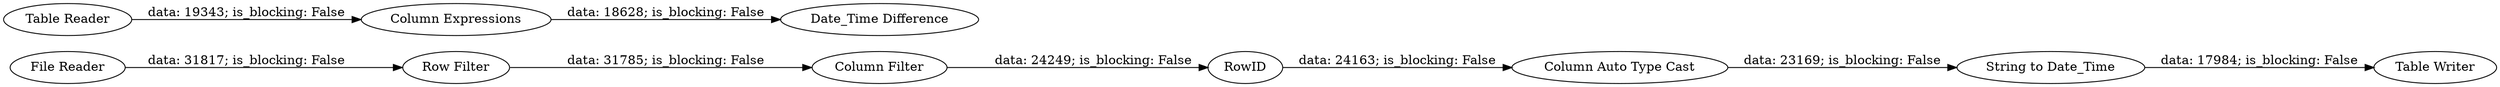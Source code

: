digraph {
	"-2727474843859310967_3" [label="Row Filter"]
	"-2727474843859310967_6" [label=RowID]
	"-2727474843859310967_8" [label="Column Expressions"]
	"-2727474843859310967_5" [label="Column Auto Type Cast"]
	"-2727474843859310967_2" [label="File Reader"]
	"-2727474843859310967_9" [label="Date_Time Difference"]
	"-2727474843859310967_7" [label="String to Date_Time"]
	"-2727474843859310967_11" [label="Table Reader"]
	"-2727474843859310967_4" [label="Column Filter"]
	"-2727474843859310967_10" [label="Table Writer"]
	"-2727474843859310967_2" -> "-2727474843859310967_3" [label="data: 31817; is_blocking: False"]
	"-2727474843859310967_4" -> "-2727474843859310967_6" [label="data: 24249; is_blocking: False"]
	"-2727474843859310967_8" -> "-2727474843859310967_9" [label="data: 18628; is_blocking: False"]
	"-2727474843859310967_5" -> "-2727474843859310967_7" [label="data: 23169; is_blocking: False"]
	"-2727474843859310967_7" -> "-2727474843859310967_10" [label="data: 17984; is_blocking: False"]
	"-2727474843859310967_3" -> "-2727474843859310967_4" [label="data: 31785; is_blocking: False"]
	"-2727474843859310967_11" -> "-2727474843859310967_8" [label="data: 19343; is_blocking: False"]
	"-2727474843859310967_6" -> "-2727474843859310967_5" [label="data: 24163; is_blocking: False"]
	rankdir=LR
}
